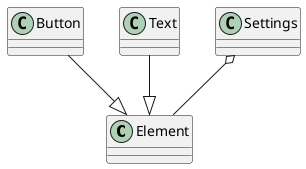 ﻿@startuml Unity Minecraft UI

class Element
{

}

Button --|> Element
class Button
{

}

Text --|> Element
class Text
{

}

Settings o-- Element
class Settings
{

}